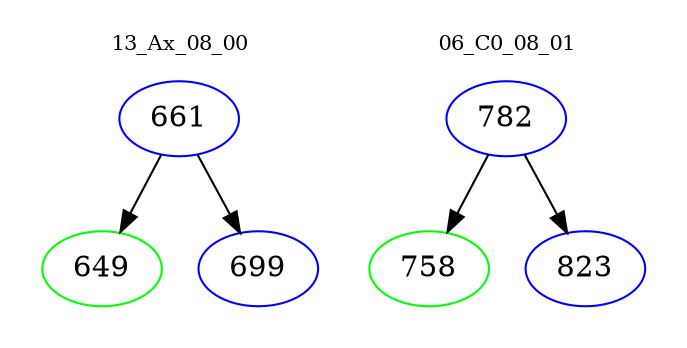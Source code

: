 digraph{
subgraph cluster_0 {
color = white
label = "13_Ax_08_00";
fontsize=10;
T0_661 [label="661", color="blue"]
T0_661 -> T0_649 [color="black"]
T0_649 [label="649", color="green"]
T0_661 -> T0_699 [color="black"]
T0_699 [label="699", color="blue"]
}
subgraph cluster_1 {
color = white
label = "06_C0_08_01";
fontsize=10;
T1_782 [label="782", color="blue"]
T1_782 -> T1_758 [color="black"]
T1_758 [label="758", color="green"]
T1_782 -> T1_823 [color="black"]
T1_823 [label="823", color="blue"]
}
}
